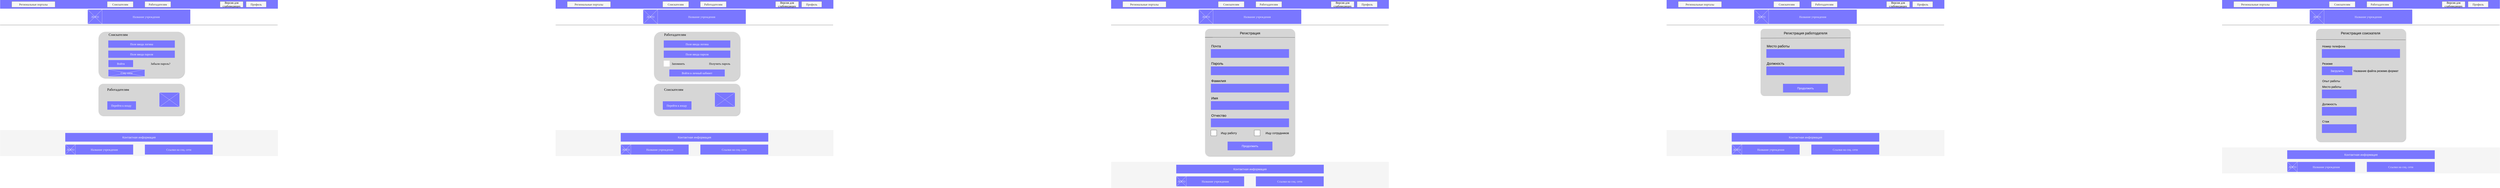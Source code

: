 <mxfile version="21.0.1" type="github">
  <diagram name="Page-1" id="f1b7ffb7-ca1e-a977-7cf5-a751b3c06c05">
    <mxGraphModel dx="27720" dy="15820" grid="1" gridSize="20" guides="1" tooltips="1" connect="1" arrows="1" fold="1" page="1" pageScale="1" pageWidth="1920" pageHeight="1080" background="#ffffff" math="0" shadow="0">
      <root>
        <mxCell id="0" />
        <mxCell id="1" parent="0" />
        <mxCell id="ezx5EH8tGqkOcjgnjCLz-61" value="" style="rounded=0;whiteSpace=wrap;html=1;strokeColor=none;fillColor=#7A77FF;" parent="1" vertex="1">
          <mxGeometry width="1920" height="60" as="geometry" />
        </mxCell>
        <mxCell id="ezx5EH8tGqkOcjgnjCLz-63" value="" style="rounded=0;whiteSpace=wrap;html=1;fillColor=#f5f5f5;strokeColor=none;fontColor=#333333;" parent="1" vertex="1">
          <mxGeometry y="900" width="1920" height="180" as="geometry" />
        </mxCell>
        <mxCell id="ezx5EH8tGqkOcjgnjCLz-64" value="Контактная информация" style="rounded=0;whiteSpace=wrap;html=1;fillColor=#7A77FF;strokeColor=none;fontSize=20;fontColor=#F7F5F5;" parent="1" vertex="1">
          <mxGeometry x="450" y="920" width="1020" height="60" as="geometry" />
        </mxCell>
        <mxCell id="ezx5EH8tGqkOcjgnjCLz-67" value="&lt;font color=&quot;#f7f5f5&quot; style=&quot;font-size: 20px;&quot;&gt;ЛОГО&lt;/font&gt;" style="verticalLabelPosition=middle;shadow=0;dashed=0;align=center;html=1;verticalAlign=middle;strokeWidth=1;shape=mxgraph.mockup.graphics.simpleIcon;strokeColor=#F7F5F5;rounded=1;fillColor=#7A77FF;spacing=2;labelPosition=center;fontFamily=Verdana;" parent="1" vertex="1">
          <mxGeometry x="450" y="1000" width="70" height="70" as="geometry" />
        </mxCell>
        <mxCell id="ezx5EH8tGqkOcjgnjCLz-68" value="Название учреждения" style="rounded=0;whiteSpace=wrap;html=1;strokeColor=#F7F5F5;fontFamily=Verdana;fontSize=20;fontColor=#F7F5F5;fillColor=#7A77FF;" parent="1" vertex="1">
          <mxGeometry x="520" y="1000" width="400" height="70" as="geometry" />
        </mxCell>
        <mxCell id="ezx5EH8tGqkOcjgnjCLz-69" value="Ссылки на соц. сети" style="rounded=0;whiteSpace=wrap;html=1;strokeColor=#F7F5F5;fontFamily=Verdana;fontSize=20;fontColor=#F7F5F5;fillColor=#7A77FF;" parent="1" vertex="1">
          <mxGeometry x="1000" y="1000" width="470" height="70" as="geometry" />
        </mxCell>
        <mxCell id="ezx5EH8tGqkOcjgnjCLz-73" value="Региональные порталы" style="rounded=0;whiteSpace=wrap;html=1;strokeColor=#666666;fontFamily=Verdana;fontSize=20;fontColor=#333333;fillColor=#f5f5f5;" parent="1" vertex="1">
          <mxGeometry x="80" y="10" width="300" height="40" as="geometry" />
        </mxCell>
        <mxCell id="ezx5EH8tGqkOcjgnjCLz-75" value="Профиль" style="rounded=0;whiteSpace=wrap;html=1;strokeColor=#666666;fontFamily=Verdana;fontSize=20;fontColor=#333333;fillColor=#f5f5f5;" parent="1" vertex="1">
          <mxGeometry x="1700" y="10" width="140" height="40" as="geometry" />
        </mxCell>
        <mxCell id="ezx5EH8tGqkOcjgnjCLz-76" value="Версия для слабовидящих" style="rounded=0;whiteSpace=wrap;html=1;strokeColor=#666666;fontFamily=Verdana;fontSize=20;fontColor=#000000;fillColor=#f5f5f5;" parent="1" vertex="1">
          <mxGeometry x="1520" y="10" width="160" height="40" as="geometry" />
        </mxCell>
        <mxCell id="ezx5EH8tGqkOcjgnjCLz-77" value="Работадателям" style="rounded=0;whiteSpace=wrap;html=1;strokeColor=#666666;fontFamily=Verdana;fontSize=20;fontColor=#333333;fillColor=#f5f5f5;" parent="1" vertex="1">
          <mxGeometry x="1000" y="10" width="180" height="40" as="geometry" />
        </mxCell>
        <mxCell id="ezx5EH8tGqkOcjgnjCLz-78" value="Соискателям" style="rounded=0;whiteSpace=wrap;html=1;strokeColor=#666666;fontFamily=Verdana;fontSize=20;fontColor=#333333;fillColor=#f5f5f5;" parent="1" vertex="1">
          <mxGeometry x="740" y="10" width="180" height="40" as="geometry" />
        </mxCell>
        <mxCell id="ezx5EH8tGqkOcjgnjCLz-80" value="" style="rounded=1;whiteSpace=wrap;html=1;strokeColor=none;fontFamily=Verdana;fontSize=20;fontColor=#000000;fillColor=#D6D6D6;arcSize=15;shadow=1;glass=0;absoluteArcSize=0;comic=0;" parent="1" vertex="1">
          <mxGeometry x="680" y="220" width="595" height="320" as="geometry" />
        </mxCell>
        <mxCell id="ezx5EH8tGqkOcjgnjCLz-84" value="" style="group" parent="1" vertex="1" connectable="0">
          <mxGeometry x="605" y="66" width="710" height="100" as="geometry" />
        </mxCell>
        <mxCell id="ezx5EH8tGqkOcjgnjCLz-82" value="ЛОГО" style="verticalLabelPosition=middle;shadow=0;dashed=0;align=center;html=1;verticalAlign=middle;strokeWidth=1;shape=mxgraph.mockup.graphics.simpleIcon;strokeColor=#F7F5F5;rounded=1;fontFamily=Verdana;fontSize=20;fontColor=#F7F5F5;fillColor=#7A77FF;aspect=fixed;labelPosition=center;" parent="ezx5EH8tGqkOcjgnjCLz-84" vertex="1">
          <mxGeometry width="100" height="100" as="geometry" />
        </mxCell>
        <mxCell id="ezx5EH8tGqkOcjgnjCLz-83" value="Название учреждения" style="rounded=0;whiteSpace=wrap;html=1;strokeColor=#F7F5F5;fontFamily=Verdana;fontSize=20;fontColor=#F7F5F5;fillColor=#7A77FF;" parent="ezx5EH8tGqkOcjgnjCLz-84" vertex="1">
          <mxGeometry x="100" width="610" height="100" as="geometry" />
        </mxCell>
        <mxCell id="ezx5EH8tGqkOcjgnjCLz-85" value="" style="endArrow=none;html=1;rounded=1;fontFamily=Verdana;fontSize=20;fontColor=#000000;" parent="1" edge="1">
          <mxGeometry width="50" height="50" relative="1" as="geometry">
            <mxPoint y="173" as="sourcePoint" />
            <mxPoint x="1918" y="173" as="targetPoint" />
          </mxGeometry>
        </mxCell>
        <mxCell id="ezx5EH8tGqkOcjgnjCLz-87" value="Поле ввода логина" style="rounded=0;whiteSpace=wrap;html=1;shadow=0;strokeColor=none;fontFamily=Verdana;fontSize=20;fontColor=#FFFFFF;fillColor=#7a77ff;" parent="1" vertex="1">
          <mxGeometry x="747.5" y="280" width="460" height="50" as="geometry" />
        </mxCell>
        <mxCell id="ezx5EH8tGqkOcjgnjCLz-88" value="Поле ввода пароля" style="rounded=0;whiteSpace=wrap;html=1;shadow=0;strokeColor=none;fontFamily=Verdana;fontSize=20;fontColor=#FFFFFF;fillColor=#7a77ff;" parent="1" vertex="1">
          <mxGeometry x="747.5" y="350" width="460" height="50" as="geometry" />
        </mxCell>
        <mxCell id="ezx5EH8tGqkOcjgnjCLz-89" value="Забыли пароль?" style="text;html=1;align=center;verticalAlign=middle;resizable=0;points=[];autosize=1;strokeColor=none;fillColor=none;fontSize=20;fontFamily=Verdana;fontColor=#000000;" parent="1" vertex="1">
          <mxGeometry x="1007.5" y="420" width="200" height="40" as="geometry" />
        </mxCell>
        <mxCell id="ezx5EH8tGqkOcjgnjCLz-90" value="Соискателям" style="text;html=1;align=left;verticalAlign=middle;resizable=0;points=[];autosize=1;strokeColor=none;fillColor=none;fontSize=24;fontFamily=Verdana;fontColor=#000000;" parent="1" vertex="1">
          <mxGeometry x="747.5" y="220" width="200" height="40" as="geometry" />
        </mxCell>
        <mxCell id="ezx5EH8tGqkOcjgnjCLz-91" value="" style="rounded=1;whiteSpace=wrap;html=1;strokeColor=none;fontFamily=Verdana;fontSize=20;fontColor=#000000;fillColor=#d6d6d6;arcSize=15;shadow=1;" parent="1" vertex="1">
          <mxGeometry x="680" y="580" width="595" height="220" as="geometry" />
        </mxCell>
        <mxCell id="ezx5EH8tGqkOcjgnjCLz-93" value="Соц. сети" style="verticalLabelPosition=middle;shadow=0;dashed=0;align=center;html=1;verticalAlign=middle;strokeWidth=1;shape=mxgraph.mockup.graphics.simpleIcon;strokeColor=#F7F5F5;rounded=1;fontFamily=Verdana;fontSize=20;fontColor=#F7F5F5;fillColor=#7A77FF;labelPosition=center;" parent="1" vertex="1">
          <mxGeometry x="747.5" y="480" width="252.5" height="50" as="geometry" />
        </mxCell>
        <mxCell id="ezx5EH8tGqkOcjgnjCLz-94" value="&lt;font color=&quot;#ffffff&quot;&gt;Войти&lt;/font&gt;" style="rounded=0;whiteSpace=wrap;html=1;shadow=0;strokeColor=#F7F5F5;fontFamily=Verdana;fontSize=20;fontColor=#000000;fillColor=#7a77ff;" parent="1" vertex="1">
          <mxGeometry x="747.5" y="415" width="172.5" height="50" as="geometry" />
        </mxCell>
        <mxCell id="ezx5EH8tGqkOcjgnjCLz-95" value="Работадателям" style="text;html=1;align=left;verticalAlign=middle;resizable=0;points=[];autosize=1;strokeColor=none;fillColor=none;fontSize=24;fontFamily=Verdana;fontColor=#000000;" parent="1" vertex="1">
          <mxGeometry x="737.5" y="600" width="220" height="40" as="geometry" />
        </mxCell>
        <mxCell id="ezx5EH8tGqkOcjgnjCLz-96" value="" style="verticalLabelPosition=bottom;shadow=0;dashed=0;align=center;html=1;verticalAlign=top;strokeWidth=1;shape=mxgraph.mockup.graphics.simpleIcon;strokeColor=#F7F5F5;rounded=1;fontFamily=Verdana;fontSize=20;fontColor=#F7F5F5;fillColor=#7A77FF;" parent="1" vertex="1">
          <mxGeometry x="1100" y="640" width="140" height="100" as="geometry" />
        </mxCell>
        <mxCell id="ezx5EH8tGqkOcjgnjCLz-98" value="&lt;font style=&quot;font-size: 20px;&quot;&gt;Перейти к входу&amp;nbsp;&lt;/font&gt;" style="rounded=0;whiteSpace=wrap;html=1;shadow=0;strokeColor=#F7F5F5;fontFamily=Verdana;fontSize=24;fontColor=#FFFFFF;fillColor=#7a77ff;" parent="1" vertex="1">
          <mxGeometry x="740" y="700" width="200" height="60" as="geometry" />
        </mxCell>
        <mxCell id="ezx5EH8tGqkOcjgnjCLz-104" value="" style="rounded=0;whiteSpace=wrap;html=1;strokeColor=none;fillColor=#7A77FF;" parent="1" vertex="1">
          <mxGeometry x="3840" width="1920" height="60" as="geometry" />
        </mxCell>
        <mxCell id="ezx5EH8tGqkOcjgnjCLz-105" value="" style="rounded=0;whiteSpace=wrap;html=1;fillColor=#f5f5f5;strokeColor=none;fontColor=#333333;" parent="1" vertex="1">
          <mxGeometry x="3840" y="900" width="1920" height="180" as="geometry" />
        </mxCell>
        <mxCell id="ezx5EH8tGqkOcjgnjCLz-106" value="Контактная информация" style="rounded=0;whiteSpace=wrap;html=1;fillColor=#7A77FF;strokeColor=none;fontSize=20;fontColor=#F7F5F5;" parent="1" vertex="1">
          <mxGeometry x="4290" y="920" width="1020" height="60" as="geometry" />
        </mxCell>
        <mxCell id="ezx5EH8tGqkOcjgnjCLz-107" value="&lt;font color=&quot;#f7f5f5&quot; style=&quot;font-size: 20px;&quot;&gt;ЛОГО&lt;/font&gt;" style="verticalLabelPosition=middle;shadow=0;dashed=0;align=center;html=1;verticalAlign=middle;strokeWidth=1;shape=mxgraph.mockup.graphics.simpleIcon;strokeColor=#F7F5F5;rounded=1;fillColor=#7A77FF;spacing=2;labelPosition=center;fontFamily=Verdana;" parent="1" vertex="1">
          <mxGeometry x="4290" y="1000" width="70" height="70" as="geometry" />
        </mxCell>
        <mxCell id="ezx5EH8tGqkOcjgnjCLz-108" value="Название учреждения" style="rounded=0;whiteSpace=wrap;html=1;strokeColor=#F7F5F5;fontFamily=Verdana;fontSize=20;fontColor=#F7F5F5;fillColor=#7A77FF;" parent="1" vertex="1">
          <mxGeometry x="4360" y="1000" width="400" height="70" as="geometry" />
        </mxCell>
        <mxCell id="ezx5EH8tGqkOcjgnjCLz-109" value="Ссылки на соц. сети" style="rounded=0;whiteSpace=wrap;html=1;strokeColor=#F7F5F5;fontFamily=Verdana;fontSize=20;fontColor=#F7F5F5;fillColor=#7A77FF;" parent="1" vertex="1">
          <mxGeometry x="4840" y="1000" width="470" height="70" as="geometry" />
        </mxCell>
        <mxCell id="ezx5EH8tGqkOcjgnjCLz-110" value="Региональные порталы" style="rounded=0;whiteSpace=wrap;html=1;strokeColor=#666666;fontFamily=Verdana;fontSize=20;fontColor=#333333;fillColor=#f5f5f5;" parent="1" vertex="1">
          <mxGeometry x="3920" y="10" width="300" height="40" as="geometry" />
        </mxCell>
        <mxCell id="ezx5EH8tGqkOcjgnjCLz-111" value="Профиль" style="rounded=0;whiteSpace=wrap;html=1;strokeColor=#666666;fontFamily=Verdana;fontSize=20;fontColor=#333333;fillColor=#f5f5f5;" parent="1" vertex="1">
          <mxGeometry x="5540" y="10" width="140" height="40" as="geometry" />
        </mxCell>
        <mxCell id="ezx5EH8tGqkOcjgnjCLz-112" value="Версия для слабовидящих" style="rounded=0;whiteSpace=wrap;html=1;strokeColor=#666666;fontFamily=Verdana;fontSize=20;fontColor=#000000;fillColor=#f5f5f5;" parent="1" vertex="1">
          <mxGeometry x="5360" y="10" width="160" height="40" as="geometry" />
        </mxCell>
        <mxCell id="ezx5EH8tGqkOcjgnjCLz-113" value="Работадателям" style="rounded=0;whiteSpace=wrap;html=1;strokeColor=#666666;fontFamily=Verdana;fontSize=20;fontColor=#333333;fillColor=#f5f5f5;" parent="1" vertex="1">
          <mxGeometry x="4840" y="10" width="180" height="40" as="geometry" />
        </mxCell>
        <mxCell id="ezx5EH8tGqkOcjgnjCLz-114" value="Соискателям" style="rounded=0;whiteSpace=wrap;html=1;strokeColor=#666666;fontFamily=Verdana;fontSize=20;fontColor=#333333;fillColor=#f5f5f5;" parent="1" vertex="1">
          <mxGeometry x="4580" y="10" width="180" height="40" as="geometry" />
        </mxCell>
        <mxCell id="ezx5EH8tGqkOcjgnjCLz-115" value="" style="rounded=1;whiteSpace=wrap;html=1;strokeColor=none;fontFamily=Verdana;fontSize=20;fontColor=#000000;fillColor=#D6D6D6;arcSize=15;shadow=1;glass=0;absoluteArcSize=0;comic=0;" parent="1" vertex="1">
          <mxGeometry x="4520" y="220" width="595" height="340" as="geometry" />
        </mxCell>
        <mxCell id="ezx5EH8tGqkOcjgnjCLz-116" value="" style="group" parent="1" vertex="1" connectable="0">
          <mxGeometry x="4445" y="66" width="710" height="100" as="geometry" />
        </mxCell>
        <mxCell id="ezx5EH8tGqkOcjgnjCLz-117" value="ЛОГО" style="verticalLabelPosition=middle;shadow=0;dashed=0;align=center;html=1;verticalAlign=middle;strokeWidth=1;shape=mxgraph.mockup.graphics.simpleIcon;strokeColor=#F7F5F5;rounded=1;fontFamily=Verdana;fontSize=20;fontColor=#F7F5F5;fillColor=#7A77FF;aspect=fixed;labelPosition=center;" parent="ezx5EH8tGqkOcjgnjCLz-116" vertex="1">
          <mxGeometry width="100" height="100" as="geometry" />
        </mxCell>
        <mxCell id="ezx5EH8tGqkOcjgnjCLz-118" value="Название учреждения" style="rounded=0;whiteSpace=wrap;html=1;strokeColor=#F7F5F5;fontFamily=Verdana;fontSize=20;fontColor=#F7F5F5;fillColor=#7A77FF;" parent="ezx5EH8tGqkOcjgnjCLz-116" vertex="1">
          <mxGeometry x="100" width="610" height="100" as="geometry" />
        </mxCell>
        <mxCell id="ezx5EH8tGqkOcjgnjCLz-119" value="" style="endArrow=none;html=1;rounded=1;fontFamily=Verdana;fontSize=20;fontColor=#000000;" parent="1" edge="1">
          <mxGeometry width="50" height="50" relative="1" as="geometry">
            <mxPoint x="3840" y="173" as="sourcePoint" />
            <mxPoint x="5758" y="173" as="targetPoint" />
          </mxGeometry>
        </mxCell>
        <mxCell id="ezx5EH8tGqkOcjgnjCLz-120" value="Поле ввода логина" style="rounded=0;whiteSpace=wrap;html=1;shadow=0;strokeColor=none;fontFamily=Verdana;fontSize=20;fontColor=#FFFFFF;fillColor=#7a77ff;" parent="1" vertex="1">
          <mxGeometry x="4587.5" y="280" width="460" height="50" as="geometry" />
        </mxCell>
        <mxCell id="ezx5EH8tGqkOcjgnjCLz-121" value="Поле ввода пароля" style="rounded=0;whiteSpace=wrap;html=1;shadow=0;strokeColor=none;fontFamily=Verdana;fontSize=20;fontColor=#FFFFFF;fillColor=#7a77ff;" parent="1" vertex="1">
          <mxGeometry x="4587.5" y="350" width="460" height="50" as="geometry" />
        </mxCell>
        <mxCell id="ezx5EH8tGqkOcjgnjCLz-122" value="Получить пароль" style="text;html=1;align=right;verticalAlign=middle;resizable=0;points=[];autosize=1;strokeColor=none;fillColor=none;fontSize=20;fontFamily=Verdana;fontColor=#000000;" parent="1" vertex="1">
          <mxGeometry x="4827.5" y="420" width="220" height="40" as="geometry" />
        </mxCell>
        <mxCell id="ezx5EH8tGqkOcjgnjCLz-124" value="" style="rounded=1;whiteSpace=wrap;html=1;strokeColor=none;fontFamily=Verdana;fontSize=20;fontColor=#000000;fillColor=#d6d6d6;arcSize=15;shadow=1;" parent="1" vertex="1">
          <mxGeometry x="4520" y="580" width="595" height="220" as="geometry" />
        </mxCell>
        <mxCell id="ezx5EH8tGqkOcjgnjCLz-126" value="&lt;font color=&quot;#ffffff&quot;&gt;Войти в личный кабинет&lt;/font&gt;" style="rounded=0;whiteSpace=wrap;html=1;shadow=0;strokeColor=#F7F5F5;fontFamily=Verdana;fontSize=20;fontColor=#000000;fillColor=#7a77ff;" parent="1" vertex="1">
          <mxGeometry x="4625" y="480" width="385" height="50" as="geometry" />
        </mxCell>
        <mxCell id="ezx5EH8tGqkOcjgnjCLz-127" value="Работадателям" style="text;html=1;align=left;verticalAlign=middle;resizable=0;points=[];autosize=1;strokeColor=none;fillColor=none;fontSize=24;fontFamily=Verdana;fontColor=#000000;" parent="1" vertex="1">
          <mxGeometry x="4587.5" y="220" width="220" height="40" as="geometry" />
        </mxCell>
        <mxCell id="ezx5EH8tGqkOcjgnjCLz-128" value="" style="verticalLabelPosition=bottom;shadow=0;dashed=0;align=center;html=1;verticalAlign=top;strokeWidth=1;shape=mxgraph.mockup.graphics.simpleIcon;strokeColor=#F7F5F5;rounded=1;fontFamily=Verdana;fontSize=20;fontColor=#F7F5F5;fillColor=#7A77FF;" parent="1" vertex="1">
          <mxGeometry x="4940" y="640" width="140" height="100" as="geometry" />
        </mxCell>
        <mxCell id="ezx5EH8tGqkOcjgnjCLz-129" value="&lt;font style=&quot;font-size: 20px;&quot;&gt;Перейти к входу&amp;nbsp;&lt;/font&gt;" style="rounded=0;whiteSpace=wrap;html=1;shadow=0;strokeColor=#F7F5F5;fontFamily=Verdana;fontSize=24;fontColor=#FFFFFF;fillColor=#7a77ff;" parent="1" vertex="1">
          <mxGeometry x="4580" y="700" width="200" height="60" as="geometry" />
        </mxCell>
        <mxCell id="ezx5EH8tGqkOcjgnjCLz-123" value="Соискателям" style="text;html=1;align=left;verticalAlign=middle;resizable=0;points=[];autosize=1;strokeColor=none;fillColor=none;fontSize=24;fontFamily=Verdana;fontColor=#000000;" parent="1" vertex="1">
          <mxGeometry x="4587.5" y="600" width="200" height="40" as="geometry" />
        </mxCell>
        <mxCell id="ezx5EH8tGqkOcjgnjCLz-131" value="" style="rounded=0;whiteSpace=wrap;html=1;shadow=0;glass=0;comic=0;sketch=0;strokeColor=#F7F5F5;fontFamily=Verdana;fontSize=20;fontColor=#FFFFFF;fillColor=#FFFFFF;" parent="1" vertex="1">
          <mxGeometry x="4587.5" y="420" width="40" height="40" as="geometry" />
        </mxCell>
        <mxCell id="ezx5EH8tGqkOcjgnjCLz-132" value="Запомнить" style="text;html=1;align=left;verticalAlign=middle;resizable=0;points=[];autosize=1;strokeColor=none;fillColor=none;fontSize=20;fontFamily=Verdana;fontColor=#000000;" parent="1" vertex="1">
          <mxGeometry x="4640" y="420" width="140" height="40" as="geometry" />
        </mxCell>
        <mxCell id="TjS80B9qqh-AeoetfFa2-1" value="" style="rounded=0;whiteSpace=wrap;html=1;strokeColor=none;fillColor=#7A77FF;" vertex="1" parent="1">
          <mxGeometry x="7680" width="1920" height="60" as="geometry" />
        </mxCell>
        <mxCell id="TjS80B9qqh-AeoetfFa2-2" value="" style="rounded=0;whiteSpace=wrap;html=1;fillColor=#f5f5f5;strokeColor=none;fontColor=#333333;" vertex="1" parent="1">
          <mxGeometry x="7680" y="1120" width="1920" height="180" as="geometry" />
        </mxCell>
        <mxCell id="TjS80B9qqh-AeoetfFa2-3" value="Контактная информация" style="rounded=0;whiteSpace=wrap;html=1;fillColor=#7A77FF;strokeColor=none;fontSize=20;fontColor=#F7F5F5;" vertex="1" parent="1">
          <mxGeometry x="8130" y="1140" width="1020" height="60" as="geometry" />
        </mxCell>
        <mxCell id="TjS80B9qqh-AeoetfFa2-4" value="&lt;font color=&quot;#f7f5f5&quot; style=&quot;font-size: 20px;&quot;&gt;ЛОГО&lt;/font&gt;" style="verticalLabelPosition=middle;shadow=0;dashed=0;align=center;html=1;verticalAlign=middle;strokeWidth=1;shape=mxgraph.mockup.graphics.simpleIcon;strokeColor=#F7F5F5;rounded=1;fillColor=#7A77FF;spacing=2;labelPosition=center;fontFamily=Verdana;" vertex="1" parent="1">
          <mxGeometry x="8130" y="1220" width="70" height="70" as="geometry" />
        </mxCell>
        <mxCell id="TjS80B9qqh-AeoetfFa2-5" value="Название учреждения" style="rounded=0;whiteSpace=wrap;html=1;strokeColor=#F7F5F5;fontFamily=Verdana;fontSize=20;fontColor=#F7F5F5;fillColor=#7A77FF;" vertex="1" parent="1">
          <mxGeometry x="8200" y="1220" width="400" height="70" as="geometry" />
        </mxCell>
        <mxCell id="TjS80B9qqh-AeoetfFa2-6" value="Ссылки на соц. сети" style="rounded=0;whiteSpace=wrap;html=1;strokeColor=#F7F5F5;fontFamily=Verdana;fontSize=20;fontColor=#F7F5F5;fillColor=#7A77FF;" vertex="1" parent="1">
          <mxGeometry x="8680" y="1220" width="470" height="70" as="geometry" />
        </mxCell>
        <mxCell id="TjS80B9qqh-AeoetfFa2-7" value="Региональные порталы" style="rounded=0;whiteSpace=wrap;html=1;strokeColor=#666666;fontFamily=Verdana;fontSize=20;fontColor=#333333;fillColor=#f5f5f5;" vertex="1" parent="1">
          <mxGeometry x="7760" y="10" width="300" height="40" as="geometry" />
        </mxCell>
        <mxCell id="TjS80B9qqh-AeoetfFa2-8" value="Профиль" style="rounded=0;whiteSpace=wrap;html=1;strokeColor=#666666;fontFamily=Verdana;fontSize=20;fontColor=#333333;fillColor=#f5f5f5;" vertex="1" parent="1">
          <mxGeometry x="9380" y="10" width="140" height="40" as="geometry" />
        </mxCell>
        <mxCell id="TjS80B9qqh-AeoetfFa2-9" value="Версия для слабовидящих" style="rounded=0;whiteSpace=wrap;html=1;strokeColor=#666666;fontFamily=Verdana;fontSize=20;fontColor=#000000;fillColor=#f5f5f5;" vertex="1" parent="1">
          <mxGeometry x="9200" y="10" width="160" height="40" as="geometry" />
        </mxCell>
        <mxCell id="TjS80B9qqh-AeoetfFa2-10" value="Работадателям" style="rounded=0;whiteSpace=wrap;html=1;strokeColor=#666666;fontFamily=Verdana;fontSize=20;fontColor=#333333;fillColor=#f5f5f5;" vertex="1" parent="1">
          <mxGeometry x="8680" y="10" width="180" height="40" as="geometry" />
        </mxCell>
        <mxCell id="TjS80B9qqh-AeoetfFa2-11" value="Соискателям" style="rounded=0;whiteSpace=wrap;html=1;strokeColor=#666666;fontFamily=Verdana;fontSize=20;fontColor=#333333;fillColor=#f5f5f5;" vertex="1" parent="1">
          <mxGeometry x="8420" y="10" width="180" height="40" as="geometry" />
        </mxCell>
        <mxCell id="TjS80B9qqh-AeoetfFa2-13" value="" style="group" vertex="1" connectable="0" parent="1">
          <mxGeometry x="8285" y="66" width="710" height="100" as="geometry" />
        </mxCell>
        <mxCell id="TjS80B9qqh-AeoetfFa2-14" value="ЛОГО" style="verticalLabelPosition=middle;shadow=0;dashed=0;align=center;html=1;verticalAlign=middle;strokeWidth=1;shape=mxgraph.mockup.graphics.simpleIcon;strokeColor=#F7F5F5;rounded=1;fontFamily=Verdana;fontSize=20;fontColor=#F7F5F5;fillColor=#7A77FF;aspect=fixed;labelPosition=center;" vertex="1" parent="TjS80B9qqh-AeoetfFa2-13">
          <mxGeometry width="100" height="100" as="geometry" />
        </mxCell>
        <mxCell id="TjS80B9qqh-AeoetfFa2-15" value="Название учреждения" style="rounded=0;whiteSpace=wrap;html=1;strokeColor=#F7F5F5;fontFamily=Verdana;fontSize=20;fontColor=#F7F5F5;fillColor=#7A77FF;" vertex="1" parent="TjS80B9qqh-AeoetfFa2-13">
          <mxGeometry x="100" width="610" height="100" as="geometry" />
        </mxCell>
        <mxCell id="TjS80B9qqh-AeoetfFa2-16" value="" style="endArrow=none;html=1;rounded=1;fontFamily=Verdana;fontSize=20;fontColor=#000000;" edge="1" parent="1">
          <mxGeometry width="50" height="50" relative="1" as="geometry">
            <mxPoint x="7680" y="173" as="sourcePoint" />
            <mxPoint x="9598" y="173" as="targetPoint" />
          </mxGeometry>
        </mxCell>
        <mxCell id="TjS80B9qqh-AeoetfFa2-28" value="" style="rounded=1;whiteSpace=wrap;html=1;arcSize=5;shadow=1;strokeColor=none;fillColor=#D6D6D6;" vertex="1" parent="1">
          <mxGeometry x="8329.62" y="200" width="620" height="880" as="geometry" />
        </mxCell>
        <mxCell id="TjS80B9qqh-AeoetfFa2-29" value="" style="rounded=0;whiteSpace=wrap;html=1;fillColor=#7a77ff;strokeColor=none;fontSize=20;fontColor=#FFFFFF;" vertex="1" parent="1">
          <mxGeometry x="8369.62" y="580" width="540" height="60" as="geometry" />
        </mxCell>
        <mxCell id="TjS80B9qqh-AeoetfFa2-30" value="" style="rounded=0;whiteSpace=wrap;html=1;fillColor=#7a77ff;strokeColor=none;fontSize=20;fontColor=#FFFFFF;" vertex="1" parent="1">
          <mxGeometry x="8369.62" y="700" width="540" height="60" as="geometry" />
        </mxCell>
        <mxCell id="TjS80B9qqh-AeoetfFa2-31" value="" style="rounded=0;whiteSpace=wrap;html=1;fillColor=#7a77ff;strokeColor=none;fontSize=20;fontColor=#FFFFFF;" vertex="1" parent="1">
          <mxGeometry x="8369.62" y="820" width="540" height="60" as="geometry" />
        </mxCell>
        <mxCell id="TjS80B9qqh-AeoetfFa2-32" value="&lt;font style=&quot;font-size: 24px;&quot;&gt;Фамилия&lt;/font&gt;" style="text;html=1;align=left;verticalAlign=middle;resizable=0;points=[];autosize=1;strokeColor=none;fillColor=none;" vertex="1" parent="1">
          <mxGeometry x="8369.62" y="540" width="140" height="40" as="geometry" />
        </mxCell>
        <mxCell id="TjS80B9qqh-AeoetfFa2-35" value="" style="endArrow=none;html=1;rounded=0;entryX=-0.001;entryY=0.066;entryDx=0;entryDy=0;entryPerimeter=0;exitX=1.001;exitY=0.067;exitDx=0;exitDy=0;exitPerimeter=0;" edge="1" parent="1" source="TjS80B9qqh-AeoetfFa2-28" target="TjS80B9qqh-AeoetfFa2-28">
          <mxGeometry width="50" height="50" relative="1" as="geometry">
            <mxPoint x="9209.62" y="280" as="sourcePoint" />
            <mxPoint x="8759.62" y="860" as="targetPoint" />
          </mxGeometry>
        </mxCell>
        <mxCell id="TjS80B9qqh-AeoetfFa2-37" value="&lt;font style=&quot;font-size: 24px;&quot;&gt;Регистрация&lt;/font&gt;" style="text;html=1;align=center;verticalAlign=middle;resizable=0;points=[];autosize=1;strokeColor=none;fillColor=none;fontSize=24;" vertex="1" parent="1">
          <mxGeometry x="8549.62" y="210" width="180" height="40" as="geometry" />
        </mxCell>
        <mxCell id="TjS80B9qqh-AeoetfFa2-38" value="&lt;font style=&quot;font-size: 24px;&quot;&gt;Имя&lt;/font&gt;" style="text;html=1;align=left;verticalAlign=middle;resizable=0;points=[];autosize=1;strokeColor=none;fillColor=none;" vertex="1" parent="1">
          <mxGeometry x="8369.62" y="660" width="80" height="40" as="geometry" />
        </mxCell>
        <mxCell id="TjS80B9qqh-AeoetfFa2-39" value="&lt;font style=&quot;font-size: 24px;&quot;&gt;Отчество&lt;/font&gt;" style="text;html=1;align=left;verticalAlign=middle;resizable=0;points=[];autosize=1;strokeColor=none;fillColor=none;" vertex="1" parent="1">
          <mxGeometry x="8369.62" y="780" width="140" height="40" as="geometry" />
        </mxCell>
        <mxCell id="TjS80B9qqh-AeoetfFa2-40" value="" style="rounded=0;whiteSpace=wrap;html=1;fillColor=#7a77ff;strokeColor=none;fontSize=20;fontColor=#FFFFFF;" vertex="1" parent="1">
          <mxGeometry x="8369.62" y="340" width="540" height="60" as="geometry" />
        </mxCell>
        <mxCell id="TjS80B9qqh-AeoetfFa2-41" value="&lt;font style=&quot;font-size: 24px;&quot;&gt;Почта&lt;/font&gt;" style="text;html=1;align=left;verticalAlign=middle;resizable=0;points=[];autosize=1;strokeColor=none;fillColor=none;" vertex="1" parent="1">
          <mxGeometry x="8369.62" y="300" width="100" height="40" as="geometry" />
        </mxCell>
        <mxCell id="TjS80B9qqh-AeoetfFa2-43" value="" style="rounded=0;whiteSpace=wrap;html=1;fillColor=#7a77ff;strokeColor=none;fontSize=20;fontColor=#FFFFFF;" vertex="1" parent="1">
          <mxGeometry x="8369.62" y="460" width="540" height="60" as="geometry" />
        </mxCell>
        <mxCell id="TjS80B9qqh-AeoetfFa2-44" value="&lt;font style=&quot;font-size: 24px;&quot;&gt;Пароль&lt;/font&gt;" style="text;html=1;align=left;verticalAlign=middle;resizable=0;points=[];autosize=1;strokeColor=none;fillColor=none;" vertex="1" parent="1">
          <mxGeometry x="8369.62" y="420" width="120" height="40" as="geometry" />
        </mxCell>
        <mxCell id="TjS80B9qqh-AeoetfFa2-45" value="" style="rounded=0;whiteSpace=wrap;html=1;" vertex="1" parent="1">
          <mxGeometry x="8369.62" y="900" width="40" height="40" as="geometry" />
        </mxCell>
        <mxCell id="TjS80B9qqh-AeoetfFa2-46" value="" style="rounded=0;whiteSpace=wrap;html=1;" vertex="1" parent="1">
          <mxGeometry x="8669.62" y="900" width="40" height="40" as="geometry" />
        </mxCell>
        <mxCell id="TjS80B9qqh-AeoetfFa2-47" value="&lt;span style=&quot;font-size: 20px;&quot;&gt;Ищу работу&lt;/span&gt;" style="text;html=1;align=right;verticalAlign=middle;resizable=0;points=[];autosize=1;strokeColor=none;fillColor=none;" vertex="1" parent="1">
          <mxGeometry x="8409.62" y="900" width="140" height="40" as="geometry" />
        </mxCell>
        <mxCell id="TjS80B9qqh-AeoetfFa2-48" value="&lt;span style=&quot;font-size: 20px;&quot;&gt;Ищу сотрудников&lt;/span&gt;" style="text;html=1;align=right;verticalAlign=middle;resizable=0;points=[];autosize=1;strokeColor=none;fillColor=none;" vertex="1" parent="1">
          <mxGeometry x="8709.62" y="900" width="200" height="40" as="geometry" />
        </mxCell>
        <mxCell id="TjS80B9qqh-AeoetfFa2-49" value="" style="rounded=0;whiteSpace=wrap;html=1;strokeColor=none;fillColor=#7A77FF;" vertex="1" parent="1">
          <mxGeometry x="11520" width="1920" height="60" as="geometry" />
        </mxCell>
        <mxCell id="TjS80B9qqh-AeoetfFa2-50" value="" style="rounded=0;whiteSpace=wrap;html=1;fillColor=#f5f5f5;strokeColor=none;fontColor=#333333;" vertex="1" parent="1">
          <mxGeometry x="11520" y="900" width="1920" height="180" as="geometry" />
        </mxCell>
        <mxCell id="TjS80B9qqh-AeoetfFa2-51" value="Контактная информация" style="rounded=0;whiteSpace=wrap;html=1;fillColor=#7A77FF;strokeColor=none;fontSize=20;fontColor=#F7F5F5;" vertex="1" parent="1">
          <mxGeometry x="11970" y="920" width="1020" height="60" as="geometry" />
        </mxCell>
        <mxCell id="TjS80B9qqh-AeoetfFa2-52" value="&lt;font color=&quot;#f7f5f5&quot; style=&quot;font-size: 20px;&quot;&gt;ЛОГО&lt;/font&gt;" style="verticalLabelPosition=middle;shadow=0;dashed=0;align=center;html=1;verticalAlign=middle;strokeWidth=1;shape=mxgraph.mockup.graphics.simpleIcon;strokeColor=#F7F5F5;rounded=1;fillColor=#7A77FF;spacing=2;labelPosition=center;fontFamily=Verdana;" vertex="1" parent="1">
          <mxGeometry x="11970" y="1000" width="70" height="70" as="geometry" />
        </mxCell>
        <mxCell id="TjS80B9qqh-AeoetfFa2-53" value="Название учреждения" style="rounded=0;whiteSpace=wrap;html=1;strokeColor=#F7F5F5;fontFamily=Verdana;fontSize=20;fontColor=#F7F5F5;fillColor=#7A77FF;" vertex="1" parent="1">
          <mxGeometry x="12040" y="1000" width="400" height="70" as="geometry" />
        </mxCell>
        <mxCell id="TjS80B9qqh-AeoetfFa2-54" value="Ссылки на соц. сети" style="rounded=0;whiteSpace=wrap;html=1;strokeColor=#F7F5F5;fontFamily=Verdana;fontSize=20;fontColor=#F7F5F5;fillColor=#7A77FF;" vertex="1" parent="1">
          <mxGeometry x="12520" y="1000" width="470" height="70" as="geometry" />
        </mxCell>
        <mxCell id="TjS80B9qqh-AeoetfFa2-55" value="Региональные порталы" style="rounded=0;whiteSpace=wrap;html=1;strokeColor=#666666;fontFamily=Verdana;fontSize=20;fontColor=#333333;fillColor=#f5f5f5;" vertex="1" parent="1">
          <mxGeometry x="11600" y="10" width="300" height="40" as="geometry" />
        </mxCell>
        <mxCell id="TjS80B9qqh-AeoetfFa2-56" value="Профиль" style="rounded=0;whiteSpace=wrap;html=1;strokeColor=#666666;fontFamily=Verdana;fontSize=20;fontColor=#333333;fillColor=#f5f5f5;" vertex="1" parent="1">
          <mxGeometry x="13220" y="10" width="140" height="40" as="geometry" />
        </mxCell>
        <mxCell id="TjS80B9qqh-AeoetfFa2-57" value="Версия для слабовидящих" style="rounded=0;whiteSpace=wrap;html=1;strokeColor=#666666;fontFamily=Verdana;fontSize=20;fontColor=#000000;fillColor=#f5f5f5;" vertex="1" parent="1">
          <mxGeometry x="13040" y="10" width="160" height="40" as="geometry" />
        </mxCell>
        <mxCell id="TjS80B9qqh-AeoetfFa2-58" value="Работадателям" style="rounded=0;whiteSpace=wrap;html=1;strokeColor=#666666;fontFamily=Verdana;fontSize=20;fontColor=#333333;fillColor=#f5f5f5;" vertex="1" parent="1">
          <mxGeometry x="12520" y="10" width="180" height="40" as="geometry" />
        </mxCell>
        <mxCell id="TjS80B9qqh-AeoetfFa2-59" value="Соискателям" style="rounded=0;whiteSpace=wrap;html=1;strokeColor=#666666;fontFamily=Verdana;fontSize=20;fontColor=#333333;fillColor=#f5f5f5;" vertex="1" parent="1">
          <mxGeometry x="12260" y="10" width="180" height="40" as="geometry" />
        </mxCell>
        <mxCell id="TjS80B9qqh-AeoetfFa2-60" value="" style="group" vertex="1" connectable="0" parent="1">
          <mxGeometry x="12125" y="66" width="710" height="100" as="geometry" />
        </mxCell>
        <mxCell id="TjS80B9qqh-AeoetfFa2-61" value="ЛОГО" style="verticalLabelPosition=middle;shadow=0;dashed=0;align=center;html=1;verticalAlign=middle;strokeWidth=1;shape=mxgraph.mockup.graphics.simpleIcon;strokeColor=#F7F5F5;rounded=1;fontFamily=Verdana;fontSize=20;fontColor=#F7F5F5;fillColor=#7A77FF;aspect=fixed;labelPosition=center;" vertex="1" parent="TjS80B9qqh-AeoetfFa2-60">
          <mxGeometry width="100" height="100" as="geometry" />
        </mxCell>
        <mxCell id="TjS80B9qqh-AeoetfFa2-62" value="Название учреждения" style="rounded=0;whiteSpace=wrap;html=1;strokeColor=#F7F5F5;fontFamily=Verdana;fontSize=20;fontColor=#F7F5F5;fillColor=#7A77FF;" vertex="1" parent="TjS80B9qqh-AeoetfFa2-60">
          <mxGeometry x="100" width="610" height="100" as="geometry" />
        </mxCell>
        <mxCell id="TjS80B9qqh-AeoetfFa2-63" value="" style="endArrow=none;html=1;rounded=1;fontFamily=Verdana;fontSize=20;fontColor=#000000;" edge="1" parent="1">
          <mxGeometry width="50" height="50" relative="1" as="geometry">
            <mxPoint x="11520" y="173" as="sourcePoint" />
            <mxPoint x="13438" y="173" as="targetPoint" />
          </mxGeometry>
        </mxCell>
        <mxCell id="TjS80B9qqh-AeoetfFa2-64" value="" style="rounded=1;whiteSpace=wrap;html=1;arcSize=5;shadow=1;strokeColor=none;fillColor=#D6D6D6;" vertex="1" parent="1">
          <mxGeometry x="12169.62" y="200" width="620" height="460" as="geometry" />
        </mxCell>
        <mxCell id="TjS80B9qqh-AeoetfFa2-69" value="" style="endArrow=none;html=1;rounded=0;exitX=1.001;exitY=0.135;exitDx=0;exitDy=0;exitPerimeter=0;entryX=0.001;entryY=0.139;entryDx=0;entryDy=0;entryPerimeter=0;" edge="1" parent="1" source="TjS80B9qqh-AeoetfFa2-64" target="TjS80B9qqh-AeoetfFa2-64">
          <mxGeometry width="50" height="50" relative="1" as="geometry">
            <mxPoint x="13049.62" y="280" as="sourcePoint" />
            <mxPoint x="12120" y="260" as="targetPoint" />
          </mxGeometry>
        </mxCell>
        <mxCell id="TjS80B9qqh-AeoetfFa2-70" value="&lt;font style=&quot;font-size: 24px;&quot;&gt;Регистрация работодателя&lt;/font&gt;" style="text;html=1;align=center;verticalAlign=middle;resizable=0;points=[];autosize=1;strokeColor=none;fillColor=none;fontSize=24;" vertex="1" parent="1">
          <mxGeometry x="12310" y="210" width="340" height="40" as="geometry" />
        </mxCell>
        <mxCell id="TjS80B9qqh-AeoetfFa2-73" value="" style="rounded=0;whiteSpace=wrap;html=1;fillColor=#7a77ff;strokeColor=none;fontSize=20;fontColor=#FFFFFF;" vertex="1" parent="1">
          <mxGeometry x="12209.62" y="340" width="540" height="60" as="geometry" />
        </mxCell>
        <mxCell id="TjS80B9qqh-AeoetfFa2-74" value="&lt;font style=&quot;font-size: 24px;&quot;&gt;Место работы&lt;/font&gt;" style="text;html=1;align=left;verticalAlign=middle;resizable=0;points=[];autosize=1;strokeColor=none;fillColor=none;" vertex="1" parent="1">
          <mxGeometry x="12209.62" y="300" width="200" height="40" as="geometry" />
        </mxCell>
        <mxCell id="TjS80B9qqh-AeoetfFa2-75" value="" style="rounded=0;whiteSpace=wrap;html=1;fillColor=#7a77ff;strokeColor=none;fontSize=20;fontColor=#FFFFFF;" vertex="1" parent="1">
          <mxGeometry x="12209.62" y="460" width="540" height="60" as="geometry" />
        </mxCell>
        <mxCell id="TjS80B9qqh-AeoetfFa2-76" value="&lt;font style=&quot;font-size: 24px;&quot;&gt;Должность&lt;/font&gt;" style="text;html=1;align=left;verticalAlign=middle;resizable=0;points=[];autosize=1;strokeColor=none;fillColor=none;" vertex="1" parent="1">
          <mxGeometry x="12209.62" y="420" width="160" height="40" as="geometry" />
        </mxCell>
        <mxCell id="TjS80B9qqh-AeoetfFa2-82" value="Продолжить" style="rounded=0;whiteSpace=wrap;html=1;fillColor=#7a77ff;strokeColor=none;fontSize=20;fontColor=#FFFFFF;" vertex="1" parent="1">
          <mxGeometry x="8485" y="980" width="310" height="60" as="geometry" />
        </mxCell>
        <mxCell id="TjS80B9qqh-AeoetfFa2-84" value="Продолжить" style="rounded=0;whiteSpace=wrap;html=1;fillColor=#7a77ff;strokeColor=none;fontSize=20;fontColor=#FFFFFF;" vertex="1" parent="1">
          <mxGeometry x="12324.62" y="580" width="310" height="60" as="geometry" />
        </mxCell>
        <mxCell id="TjS80B9qqh-AeoetfFa2-85" value="" style="rounded=0;whiteSpace=wrap;html=1;strokeColor=none;fillColor=#7A77FF;" vertex="1" parent="1">
          <mxGeometry x="15360" width="1920" height="60" as="geometry" />
        </mxCell>
        <mxCell id="TjS80B9qqh-AeoetfFa2-86" value="" style="rounded=0;whiteSpace=wrap;html=1;fillColor=#f5f5f5;strokeColor=none;fontColor=#333333;" vertex="1" parent="1">
          <mxGeometry x="15360" y="1020" width="1920" height="180" as="geometry" />
        </mxCell>
        <mxCell id="TjS80B9qqh-AeoetfFa2-87" value="Контактная информация" style="rounded=0;whiteSpace=wrap;html=1;fillColor=#7A77FF;strokeColor=none;fontSize=20;fontColor=#F7F5F5;" vertex="1" parent="1">
          <mxGeometry x="15810" y="1040" width="1020" height="60" as="geometry" />
        </mxCell>
        <mxCell id="TjS80B9qqh-AeoetfFa2-88" value="&lt;font color=&quot;#f7f5f5&quot; style=&quot;font-size: 20px;&quot;&gt;ЛОГО&lt;/font&gt;" style="verticalLabelPosition=middle;shadow=0;dashed=0;align=center;html=1;verticalAlign=middle;strokeWidth=1;shape=mxgraph.mockup.graphics.simpleIcon;strokeColor=#F7F5F5;rounded=1;fillColor=#7A77FF;spacing=2;labelPosition=center;fontFamily=Verdana;" vertex="1" parent="1">
          <mxGeometry x="15810" y="1120" width="70" height="70" as="geometry" />
        </mxCell>
        <mxCell id="TjS80B9qqh-AeoetfFa2-89" value="Название учреждения" style="rounded=0;whiteSpace=wrap;html=1;strokeColor=#F7F5F5;fontFamily=Verdana;fontSize=20;fontColor=#F7F5F5;fillColor=#7A77FF;" vertex="1" parent="1">
          <mxGeometry x="15880" y="1120" width="400" height="70" as="geometry" />
        </mxCell>
        <mxCell id="TjS80B9qqh-AeoetfFa2-90" value="Ссылки на соц. сети" style="rounded=0;whiteSpace=wrap;html=1;strokeColor=#F7F5F5;fontFamily=Verdana;fontSize=20;fontColor=#F7F5F5;fillColor=#7A77FF;" vertex="1" parent="1">
          <mxGeometry x="16360" y="1120" width="470" height="70" as="geometry" />
        </mxCell>
        <mxCell id="TjS80B9qqh-AeoetfFa2-91" value="Региональные порталы" style="rounded=0;whiteSpace=wrap;html=1;strokeColor=#666666;fontFamily=Verdana;fontSize=20;fontColor=#333333;fillColor=#f5f5f5;" vertex="1" parent="1">
          <mxGeometry x="15440" y="10" width="300" height="40" as="geometry" />
        </mxCell>
        <mxCell id="TjS80B9qqh-AeoetfFa2-92" value="Профиль" style="rounded=0;whiteSpace=wrap;html=1;strokeColor=#666666;fontFamily=Verdana;fontSize=20;fontColor=#333333;fillColor=#f5f5f5;" vertex="1" parent="1">
          <mxGeometry x="17060" y="10" width="140" height="40" as="geometry" />
        </mxCell>
        <mxCell id="TjS80B9qqh-AeoetfFa2-93" value="Версия для слабовидящих" style="rounded=0;whiteSpace=wrap;html=1;strokeColor=#666666;fontFamily=Verdana;fontSize=20;fontColor=#000000;fillColor=#f5f5f5;" vertex="1" parent="1">
          <mxGeometry x="16880" y="10" width="160" height="40" as="geometry" />
        </mxCell>
        <mxCell id="TjS80B9qqh-AeoetfFa2-94" value="Работадателям" style="rounded=0;whiteSpace=wrap;html=1;strokeColor=#666666;fontFamily=Verdana;fontSize=20;fontColor=#333333;fillColor=#f5f5f5;" vertex="1" parent="1">
          <mxGeometry x="16360" y="10" width="180" height="40" as="geometry" />
        </mxCell>
        <mxCell id="TjS80B9qqh-AeoetfFa2-95" value="Соискателям" style="rounded=0;whiteSpace=wrap;html=1;strokeColor=#666666;fontFamily=Verdana;fontSize=20;fontColor=#333333;fillColor=#f5f5f5;" vertex="1" parent="1">
          <mxGeometry x="16100" y="10" width="180" height="40" as="geometry" />
        </mxCell>
        <mxCell id="TjS80B9qqh-AeoetfFa2-96" value="" style="group" vertex="1" connectable="0" parent="1">
          <mxGeometry x="15965" y="66" width="710" height="100" as="geometry" />
        </mxCell>
        <mxCell id="TjS80B9qqh-AeoetfFa2-97" value="ЛОГО" style="verticalLabelPosition=middle;shadow=0;dashed=0;align=center;html=1;verticalAlign=middle;strokeWidth=1;shape=mxgraph.mockup.graphics.simpleIcon;strokeColor=#F7F5F5;rounded=1;fontFamily=Verdana;fontSize=20;fontColor=#F7F5F5;fillColor=#7A77FF;aspect=fixed;labelPosition=center;" vertex="1" parent="TjS80B9qqh-AeoetfFa2-96">
          <mxGeometry width="100" height="100" as="geometry" />
        </mxCell>
        <mxCell id="TjS80B9qqh-AeoetfFa2-98" value="Название учреждения" style="rounded=0;whiteSpace=wrap;html=1;strokeColor=#F7F5F5;fontFamily=Verdana;fontSize=20;fontColor=#F7F5F5;fillColor=#7A77FF;" vertex="1" parent="TjS80B9qqh-AeoetfFa2-96">
          <mxGeometry x="100" width="610" height="100" as="geometry" />
        </mxCell>
        <mxCell id="TjS80B9qqh-AeoetfFa2-99" value="" style="endArrow=none;html=1;rounded=1;fontFamily=Verdana;fontSize=20;fontColor=#000000;" edge="1" parent="1">
          <mxGeometry width="50" height="50" relative="1" as="geometry">
            <mxPoint x="15360" y="173" as="sourcePoint" />
            <mxPoint x="17278" y="173" as="targetPoint" />
          </mxGeometry>
        </mxCell>
        <mxCell id="TjS80B9qqh-AeoetfFa2-100" value="" style="rounded=1;whiteSpace=wrap;html=1;arcSize=5;shadow=1;strokeColor=none;fillColor=#D6D6D6;" vertex="1" parent="1">
          <mxGeometry x="16009.62" y="200" width="620" height="780" as="geometry" />
        </mxCell>
        <mxCell id="TjS80B9qqh-AeoetfFa2-101" value="" style="endArrow=none;html=1;rounded=0;exitX=0.998;exitY=0.097;exitDx=0;exitDy=0;exitPerimeter=0;entryX=0.001;entryY=0.094;entryDx=0;entryDy=0;entryPerimeter=0;" edge="1" parent="1" source="TjS80B9qqh-AeoetfFa2-100" target="TjS80B9qqh-AeoetfFa2-100">
          <mxGeometry width="50" height="50" relative="1" as="geometry">
            <mxPoint x="16889.62" y="280" as="sourcePoint" />
            <mxPoint x="15960" y="260" as="targetPoint" />
          </mxGeometry>
        </mxCell>
        <mxCell id="TjS80B9qqh-AeoetfFa2-102" value="&lt;font style=&quot;font-size: 24px;&quot;&gt;Регистрация соискателя&amp;nbsp;&lt;/font&gt;" style="text;html=1;align=center;verticalAlign=middle;resizable=0;points=[];autosize=1;strokeColor=none;fillColor=none;fontSize=24;" vertex="1" parent="1">
          <mxGeometry x="16160" y="210" width="320" height="40" as="geometry" />
        </mxCell>
        <mxCell id="TjS80B9qqh-AeoetfFa2-103" value="" style="rounded=0;whiteSpace=wrap;html=1;fillColor=#7a77ff;strokeColor=none;fontSize=20;fontColor=#FFFFFF;" vertex="1" parent="1">
          <mxGeometry x="16049.62" y="340" width="540" height="60" as="geometry" />
        </mxCell>
        <mxCell id="TjS80B9qqh-AeoetfFa2-104" value="&lt;font style=&quot;font-size: 20px;&quot;&gt;Номер телефона&lt;/font&gt;" style="text;html=1;align=left;verticalAlign=middle;resizable=0;points=[];autosize=1;strokeColor=none;fillColor=none;" vertex="1" parent="1">
          <mxGeometry x="16049.62" y="300" width="200" height="40" as="geometry" />
        </mxCell>
        <mxCell id="TjS80B9qqh-AeoetfFa2-105" value="Загрузить" style="rounded=0;whiteSpace=wrap;html=1;fillColor=#7a77ff;strokeColor=none;fontSize=20;fontColor=#FFFFFF;" vertex="1" parent="1">
          <mxGeometry x="16049.62" y="460" width="210.38" height="60" as="geometry" />
        </mxCell>
        <mxCell id="TjS80B9qqh-AeoetfFa2-106" value="&lt;span style=&quot;font-size: 20px;&quot;&gt;Резюме&lt;/span&gt;" style="text;html=1;align=left;verticalAlign=middle;resizable=0;points=[];autosize=1;strokeColor=none;fillColor=none;fontSize=20;" vertex="1" parent="1">
          <mxGeometry x="16049.62" y="420" width="120" height="40" as="geometry" />
        </mxCell>
        <mxCell id="TjS80B9qqh-AeoetfFa2-108" value="&lt;span style=&quot;font-size: 20px;&quot;&gt;Название файла резюме.формат&lt;/span&gt;" style="text;html=1;align=right;verticalAlign=middle;resizable=0;points=[];autosize=1;strokeColor=none;fillColor=none;fontSize=20;" vertex="1" parent="1">
          <mxGeometry x="16240" y="470" width="340" height="40" as="geometry" />
        </mxCell>
        <mxCell id="TjS80B9qqh-AeoetfFa2-109" value="" style="rounded=0;whiteSpace=wrap;html=1;fillColor=#7a77ff;strokeColor=none;fontSize=20;fontColor=#FFFFFF;" vertex="1" parent="1">
          <mxGeometry x="16050" y="620" width="240" height="60" as="geometry" />
        </mxCell>
        <mxCell id="TjS80B9qqh-AeoetfFa2-110" value="&lt;font style=&quot;font-size: 20px;&quot;&gt;Опыт работы&lt;/font&gt;" style="text;html=1;align=left;verticalAlign=middle;resizable=0;points=[];autosize=1;strokeColor=none;fillColor=none;fontSize=20;" vertex="1" parent="1">
          <mxGeometry x="16050" y="540" width="160" height="40" as="geometry" />
        </mxCell>
        <mxCell id="TjS80B9qqh-AeoetfFa2-111" value="&lt;font style=&quot;font-size: 20px;&quot;&gt;Место работы&lt;/font&gt;" style="text;html=1;align=left;verticalAlign=middle;resizable=0;points=[];autosize=1;strokeColor=none;fillColor=none;fontSize=20;" vertex="1" parent="1">
          <mxGeometry x="16050" y="580" width="180" height="40" as="geometry" />
        </mxCell>
        <mxCell id="TjS80B9qqh-AeoetfFa2-112" value="" style="rounded=0;whiteSpace=wrap;html=1;fillColor=#7a77ff;strokeColor=none;fontSize=20;fontColor=#FFFFFF;" vertex="1" parent="1">
          <mxGeometry x="16050" y="740" width="240" height="60" as="geometry" />
        </mxCell>
        <mxCell id="TjS80B9qqh-AeoetfFa2-113" value="&lt;font style=&quot;font-size: 20px;&quot;&gt;Должность&lt;/font&gt;" style="text;html=1;align=left;verticalAlign=middle;resizable=0;points=[];autosize=1;strokeColor=none;fillColor=none;fontSize=20;" vertex="1" parent="1">
          <mxGeometry x="16050" y="700" width="140" height="40" as="geometry" />
        </mxCell>
        <mxCell id="TjS80B9qqh-AeoetfFa2-114" value="" style="rounded=0;whiteSpace=wrap;html=1;fillColor=#7a77ff;strokeColor=none;fontSize=20;fontColor=#FFFFFF;" vertex="1" parent="1">
          <mxGeometry x="16050" y="860" width="240" height="60" as="geometry" />
        </mxCell>
        <mxCell id="TjS80B9qqh-AeoetfFa2-115" value="&lt;font style=&quot;font-size: 20px;&quot;&gt;Стаж&lt;/font&gt;" style="text;html=1;align=left;verticalAlign=middle;resizable=0;points=[];autosize=1;strokeColor=none;fillColor=none;fontSize=20;" vertex="1" parent="1">
          <mxGeometry x="16050" y="820" width="80" height="40" as="geometry" />
        </mxCell>
      </root>
    </mxGraphModel>
  </diagram>
</mxfile>
